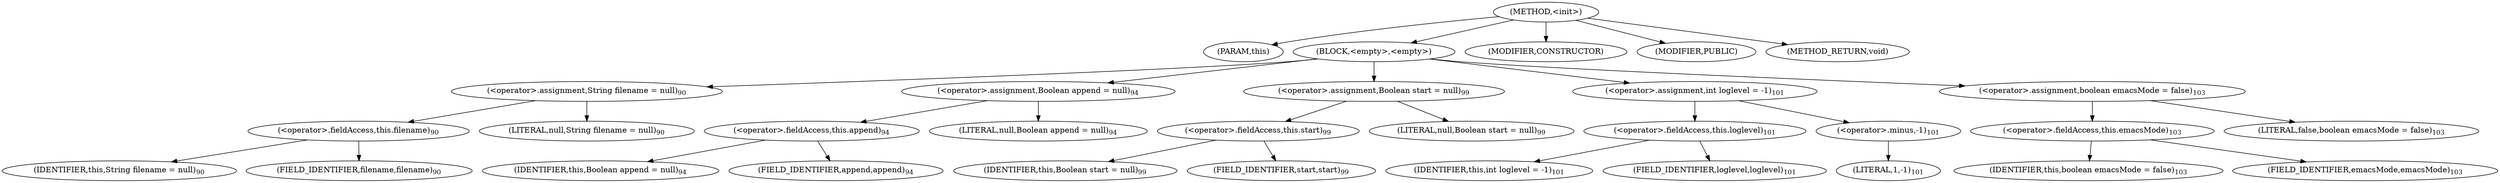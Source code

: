 digraph "&lt;init&gt;" {  
"409" [label = <(METHOD,&lt;init&gt;)> ]
"410" [label = <(PARAM,this)> ]
"411" [label = <(BLOCK,&lt;empty&gt;,&lt;empty&gt;)> ]
"412" [label = <(&lt;operator&gt;.assignment,String filename = null)<SUB>90</SUB>> ]
"413" [label = <(&lt;operator&gt;.fieldAccess,this.filename)<SUB>90</SUB>> ]
"414" [label = <(IDENTIFIER,this,String filename = null)<SUB>90</SUB>> ]
"415" [label = <(FIELD_IDENTIFIER,filename,filename)<SUB>90</SUB>> ]
"416" [label = <(LITERAL,null,String filename = null)<SUB>90</SUB>> ]
"417" [label = <(&lt;operator&gt;.assignment,Boolean append = null)<SUB>94</SUB>> ]
"418" [label = <(&lt;operator&gt;.fieldAccess,this.append)<SUB>94</SUB>> ]
"419" [label = <(IDENTIFIER,this,Boolean append = null)<SUB>94</SUB>> ]
"420" [label = <(FIELD_IDENTIFIER,append,append)<SUB>94</SUB>> ]
"421" [label = <(LITERAL,null,Boolean append = null)<SUB>94</SUB>> ]
"422" [label = <(&lt;operator&gt;.assignment,Boolean start = null)<SUB>99</SUB>> ]
"423" [label = <(&lt;operator&gt;.fieldAccess,this.start)<SUB>99</SUB>> ]
"424" [label = <(IDENTIFIER,this,Boolean start = null)<SUB>99</SUB>> ]
"425" [label = <(FIELD_IDENTIFIER,start,start)<SUB>99</SUB>> ]
"426" [label = <(LITERAL,null,Boolean start = null)<SUB>99</SUB>> ]
"427" [label = <(&lt;operator&gt;.assignment,int loglevel = -1)<SUB>101</SUB>> ]
"428" [label = <(&lt;operator&gt;.fieldAccess,this.loglevel)<SUB>101</SUB>> ]
"429" [label = <(IDENTIFIER,this,int loglevel = -1)<SUB>101</SUB>> ]
"430" [label = <(FIELD_IDENTIFIER,loglevel,loglevel)<SUB>101</SUB>> ]
"431" [label = <(&lt;operator&gt;.minus,-1)<SUB>101</SUB>> ]
"432" [label = <(LITERAL,1,-1)<SUB>101</SUB>> ]
"433" [label = <(&lt;operator&gt;.assignment,boolean emacsMode = false)<SUB>103</SUB>> ]
"434" [label = <(&lt;operator&gt;.fieldAccess,this.emacsMode)<SUB>103</SUB>> ]
"435" [label = <(IDENTIFIER,this,boolean emacsMode = false)<SUB>103</SUB>> ]
"436" [label = <(FIELD_IDENTIFIER,emacsMode,emacsMode)<SUB>103</SUB>> ]
"437" [label = <(LITERAL,false,boolean emacsMode = false)<SUB>103</SUB>> ]
"438" [label = <(MODIFIER,CONSTRUCTOR)> ]
"439" [label = <(MODIFIER,PUBLIC)> ]
"440" [label = <(METHOD_RETURN,void)> ]
  "409" -> "410" 
  "409" -> "411" 
  "409" -> "438" 
  "409" -> "439" 
  "409" -> "440" 
  "411" -> "412" 
  "411" -> "417" 
  "411" -> "422" 
  "411" -> "427" 
  "411" -> "433" 
  "412" -> "413" 
  "412" -> "416" 
  "413" -> "414" 
  "413" -> "415" 
  "417" -> "418" 
  "417" -> "421" 
  "418" -> "419" 
  "418" -> "420" 
  "422" -> "423" 
  "422" -> "426" 
  "423" -> "424" 
  "423" -> "425" 
  "427" -> "428" 
  "427" -> "431" 
  "428" -> "429" 
  "428" -> "430" 
  "431" -> "432" 
  "433" -> "434" 
  "433" -> "437" 
  "434" -> "435" 
  "434" -> "436" 
}
